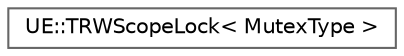 digraph "Graphical Class Hierarchy"
{
 // INTERACTIVE_SVG=YES
 // LATEX_PDF_SIZE
  bgcolor="transparent";
  edge [fontname=Helvetica,fontsize=10,labelfontname=Helvetica,labelfontsize=10];
  node [fontname=Helvetica,fontsize=10,shape=box,height=0.2,width=0.4];
  rankdir="LR";
  Node0 [id="Node000000",label="UE::TRWScopeLock\< MutexType \>",height=0.2,width=0.4,color="grey40", fillcolor="white", style="filled",URL="$d2/d63/classUE_1_1TRWScopeLock.html",tooltip=" "];
}
